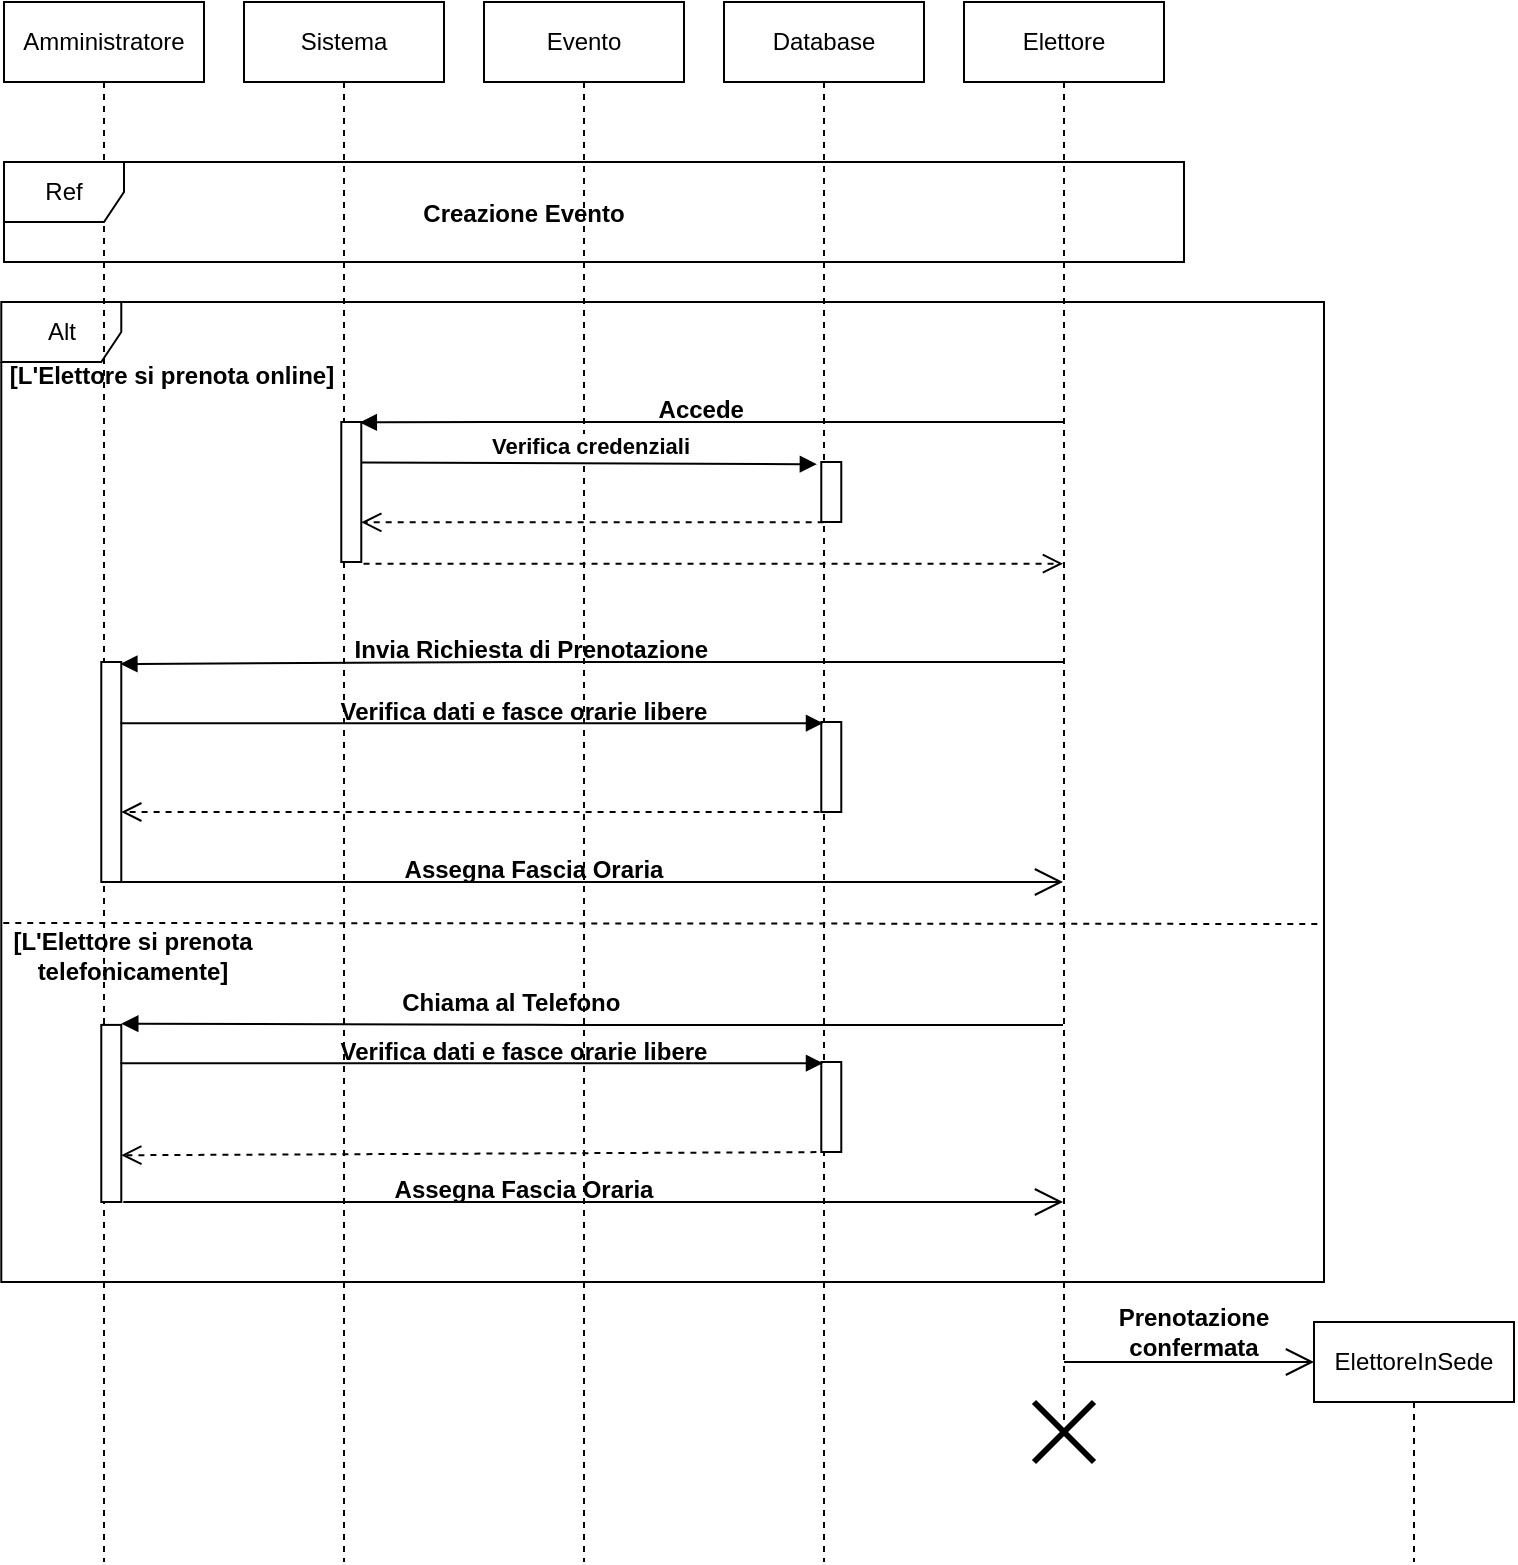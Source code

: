 <mxfile version="13.0.1" type="device"><diagram id="W4LFPH6oV-A3QOVQ2-5g" name="Page-1"><mxGraphModel dx="1919" dy="494" grid="1" gridSize="10" guides="1" tooltips="1" connect="1" arrows="1" fold="1" page="1" pageScale="1" pageWidth="827" pageHeight="1169" math="0" shadow="0"><root><mxCell id="0"/><mxCell id="1" parent="0"/><mxCell id="6Tbz-EWl4qQz9Fcl86Hq-14" value="Alt" style="shape=umlFrame;whiteSpace=wrap;html=1;" parent="1" vertex="1"><mxGeometry x="-791.36" y="170" width="661.36" height="490" as="geometry"/></mxCell><mxCell id="6Tbz-EWl4qQz9Fcl86Hq-5" value="Creazione Evento" style="text;align=center;fontStyle=1;verticalAlign=middle;spacingLeft=3;spacingRight=3;strokeColor=none;rotatable=0;points=[[0,0.5],[1,0.5]];portConstraint=eastwest;" parent="1" vertex="1"><mxGeometry x="-595" y="112" width="130" height="26" as="geometry"/></mxCell><mxCell id="6Tbz-EWl4qQz9Fcl86Hq-6" value="Amministratore" style="shape=umlLifeline;perimeter=lifelinePerimeter;whiteSpace=wrap;html=1;container=1;collapsible=0;recursiveResize=0;outlineConnect=0;" parent="1" vertex="1"><mxGeometry x="-790" y="20" width="100" height="780" as="geometry"/></mxCell><mxCell id="6Tbz-EWl4qQz9Fcl86Hq-22" value="" style="html=1;points=[];perimeter=orthogonalPerimeter;" parent="6Tbz-EWl4qQz9Fcl86Hq-6" vertex="1"><mxGeometry x="48.64" y="330" width="10" height="110" as="geometry"/></mxCell><mxCell id="6Tbz-EWl4qQz9Fcl86Hq-28" value="" style="html=1;points=[];perimeter=orthogonalPerimeter;" parent="6Tbz-EWl4qQz9Fcl86Hq-6" vertex="1"><mxGeometry x="48.64" y="511.45" width="10" height="88.55" as="geometry"/></mxCell><mxCell id="6Tbz-EWl4qQz9Fcl86Hq-7" value="Sistema" style="shape=umlLifeline;perimeter=lifelinePerimeter;whiteSpace=wrap;html=1;container=1;collapsible=0;recursiveResize=0;outlineConnect=0;" parent="1" vertex="1"><mxGeometry x="-670" y="20" width="100" height="780" as="geometry"/></mxCell><mxCell id="6Tbz-EWl4qQz9Fcl86Hq-17" value="" style="html=1;points=[];perimeter=orthogonalPerimeter;" parent="6Tbz-EWl4qQz9Fcl86Hq-7" vertex="1"><mxGeometry x="48.64" y="210" width="10" height="70" as="geometry"/></mxCell><mxCell id="6Tbz-EWl4qQz9Fcl86Hq-8" value="Evento" style="shape=umlLifeline;perimeter=lifelinePerimeter;whiteSpace=wrap;html=1;container=1;collapsible=0;recursiveResize=0;outlineConnect=0;" parent="1" vertex="1"><mxGeometry x="-550" y="20" width="100" height="780" as="geometry"/></mxCell><mxCell id="oqhbiBQbBhPQv52np64g-13" value="&lt;b&gt;Verifica dati e fasce orarie libere&lt;/b&gt;" style="text;html=1;strokeColor=none;fillColor=none;align=center;verticalAlign=middle;whiteSpace=wrap;rounded=0;" parent="6Tbz-EWl4qQz9Fcl86Hq-8" vertex="1"><mxGeometry x="-78.18" y="350" width="196.36" height="10" as="geometry"/></mxCell><mxCell id="oqhbiBQbBhPQv52np64g-18" value="&lt;b&gt;Verifica dati e fasce orarie libere&lt;/b&gt;" style="text;html=1;strokeColor=none;fillColor=none;align=center;verticalAlign=middle;whiteSpace=wrap;rounded=0;" parent="6Tbz-EWl4qQz9Fcl86Hq-8" vertex="1"><mxGeometry x="-78.18" y="520" width="196.36" height="10" as="geometry"/></mxCell><mxCell id="6Tbz-EWl4qQz9Fcl86Hq-9" value="Elettore" style="shape=umlLifeline;perimeter=lifelinePerimeter;whiteSpace=wrap;html=1;container=1;collapsible=0;recursiveResize=0;outlineConnect=0;" parent="1" vertex="1"><mxGeometry x="-310" y="20" width="100" height="710" as="geometry"/></mxCell><mxCell id="6Tbz-EWl4qQz9Fcl86Hq-4" value="Ref" style="shape=umlFrame;whiteSpace=wrap;html=1;" parent="1" vertex="1"><mxGeometry x="-790" y="100" width="590" height="50" as="geometry"/></mxCell><mxCell id="6Tbz-EWl4qQz9Fcl86Hq-15" value="Accede" style="text;align=center;fontStyle=1;verticalAlign=middle;spacingLeft=3;spacingRight=3;strokeColor=none;rotatable=0;points=[[0,0.5],[1,0.5]];portConstraint=eastwest;" parent="1" vertex="1"><mxGeometry x="-476.36" y="210" width="70" height="26" as="geometry"/></mxCell><mxCell id="6Tbz-EWl4qQz9Fcl86Hq-16" value="" style="html=1;verticalAlign=bottom;endArrow=block;entryX=0.927;entryY=0.003;entryDx=0;entryDy=0;entryPerimeter=0;" parent="1" source="6Tbz-EWl4qQz9Fcl86Hq-9" target="6Tbz-EWl4qQz9Fcl86Hq-17" edge="1"><mxGeometry width="80" relative="1" as="geometry"><mxPoint x="-256.86" y="230" as="sourcePoint"/><mxPoint x="-586.36" y="230" as="targetPoint"/><Array as="points"><mxPoint x="-536.36" y="230"/></Array></mxGeometry></mxCell><mxCell id="6Tbz-EWl4qQz9Fcl86Hq-18" value="" style="html=1;verticalAlign=bottom;endArrow=open;dashed=1;endSize=8;exitX=1.113;exitY=1.012;exitDx=0;exitDy=0;exitPerimeter=0;" parent="1" source="6Tbz-EWl4qQz9Fcl86Hq-17" target="6Tbz-EWl4qQz9Fcl86Hq-9" edge="1"><mxGeometry relative="1" as="geometry"><mxPoint x="-426.36" y="260" as="sourcePoint"/><mxPoint x="-256.86" y="300.84" as="targetPoint"/></mxGeometry></mxCell><mxCell id="6Tbz-EWl4qQz9Fcl86Hq-20" value="" style="html=1;verticalAlign=bottom;endArrow=block;entryX=0.956;entryY=0.009;entryDx=0;entryDy=0;entryPerimeter=0;" parent="1" source="6Tbz-EWl4qQz9Fcl86Hq-9" target="6Tbz-EWl4qQz9Fcl86Hq-22" edge="1"><mxGeometry width="80" relative="1" as="geometry"><mxPoint x="-256.86" y="350" as="sourcePoint"/><mxPoint x="-732" y="352" as="targetPoint"/><Array as="points"><mxPoint x="-526.36" y="350"/></Array></mxGeometry></mxCell><mxCell id="6Tbz-EWl4qQz9Fcl86Hq-21" value="Invia Richiesta di Prenotazione" style="text;align=center;fontStyle=1;verticalAlign=middle;spacingLeft=3;spacingRight=3;strokeColor=none;rotatable=0;points=[[0,0.5],[1,0.5]];portConstraint=eastwest;" parent="1" vertex="1"><mxGeometry x="-621.36" y="330" width="190" height="26" as="geometry"/></mxCell><mxCell id="6Tbz-EWl4qQz9Fcl86Hq-24" value="" style="endArrow=none;dashed=1;html=1;" parent="1" edge="1"><mxGeometry width="50" height="50" relative="1" as="geometry"><mxPoint x="-790.36" y="480.45" as="sourcePoint"/><mxPoint x="-130" y="481" as="targetPoint"/></mxGeometry></mxCell><mxCell id="6Tbz-EWl4qQz9Fcl86Hq-26" value="" style="html=1;verticalAlign=bottom;endArrow=block;entryX=1;entryY=-0.007;entryDx=0;entryDy=0;entryPerimeter=0;" parent="1" target="6Tbz-EWl4qQz9Fcl86Hq-28" edge="1"><mxGeometry width="80" relative="1" as="geometry"><mxPoint x="-260.5" y="531.45" as="sourcePoint"/><mxPoint x="-696.36" y="531.45" as="targetPoint"/><Array as="points"><mxPoint x="-516.36" y="531.45"/></Array></mxGeometry></mxCell><mxCell id="6Tbz-EWl4qQz9Fcl86Hq-27" value="Chiama al Telefono" style="text;align=center;fontStyle=1;verticalAlign=middle;spacingLeft=3;spacingRight=3;strokeColor=none;rotatable=0;points=[[0,0.5],[1,0.5]];portConstraint=eastwest;" parent="1" vertex="1"><mxGeometry x="-596.36" y="511.45" width="120" height="16" as="geometry"/></mxCell><mxCell id="w4kmmW5anjzQg5VhZco1-1" value="" style="endArrow=open;endFill=1;endSize=12;html=1;exitX=0.7;exitY=1;exitDx=0;exitDy=0;exitPerimeter=0;" parent="1" source="6Tbz-EWl4qQz9Fcl86Hq-22" target="6Tbz-EWl4qQz9Fcl86Hq-9" edge="1"><mxGeometry width="160" relative="1" as="geometry"><mxPoint x="-486.36" y="410" as="sourcePoint"/><mxPoint x="-256.86" y="420" as="targetPoint"/></mxGeometry></mxCell><mxCell id="w4kmmW5anjzQg5VhZco1-2" value="Assegna Fascia Oraria" style="text;align=center;fontStyle=1;verticalAlign=middle;spacingLeft=3;spacingRight=3;strokeColor=none;rotatable=0;points=[[0,0.5],[1,0.5]];portConstraint=eastwest;" parent="1" vertex="1"><mxGeometry x="-620" y="440" width="190" height="26" as="geometry"/></mxCell><mxCell id="w4kmmW5anjzQg5VhZco1-4" value="Assegna Fascia Oraria" style="text;align=center;fontStyle=1;verticalAlign=middle;spacingLeft=3;spacingRight=3;strokeColor=none;rotatable=0;points=[[0,0.5],[1,0.5]];portConstraint=eastwest;" parent="1" vertex="1"><mxGeometry x="-625" y="600" width="190" height="26" as="geometry"/></mxCell><mxCell id="w4kmmW5anjzQg5VhZco1-5" value="" style="endArrow=open;endFill=1;endSize=12;html=1;exitX=1.1;exitY=1;exitDx=0;exitDy=0;exitPerimeter=0;" parent="1" source="6Tbz-EWl4qQz9Fcl86Hq-28" edge="1"><mxGeometry width="160" relative="1" as="geometry"><mxPoint x="-716.36" y="591.45" as="sourcePoint"/><mxPoint x="-260.5" y="620" as="targetPoint"/></mxGeometry></mxCell><mxCell id="oqhbiBQbBhPQv52np64g-1" value="Database" style="shape=umlLifeline;perimeter=lifelinePerimeter;whiteSpace=wrap;html=1;container=1;collapsible=0;recursiveResize=0;outlineConnect=0;" parent="1" vertex="1"><mxGeometry x="-430" y="20" width="100" height="780" as="geometry"/></mxCell><mxCell id="oqhbiBQbBhPQv52np64g-2" value="" style="html=1;points=[];perimeter=orthogonalPerimeter;" parent="oqhbiBQbBhPQv52np64g-1" vertex="1"><mxGeometry x="48.64" y="230" width="10" height="30" as="geometry"/></mxCell><mxCell id="oqhbiBQbBhPQv52np64g-7" value="" style="html=1;points=[];perimeter=orthogonalPerimeter;" parent="oqhbiBQbBhPQv52np64g-1" vertex="1"><mxGeometry x="48.64" y="360" width="10" height="45" as="geometry"/></mxCell><mxCell id="oqhbiBQbBhPQv52np64g-16" value="" style="html=1;points=[];perimeter=orthogonalPerimeter;" parent="oqhbiBQbBhPQv52np64g-1" vertex="1"><mxGeometry x="48.64" y="530" width="10" height="45" as="geometry"/></mxCell><mxCell id="oqhbiBQbBhPQv52np64g-4" value="&lt;b&gt;Verifica credenziali&lt;/b&gt;" style="html=1;verticalAlign=bottom;endArrow=block;exitX=1;exitY=0.289;exitDx=0;exitDy=0;exitPerimeter=0;entryX=-0.22;entryY=0.037;entryDx=0;entryDy=0;entryPerimeter=0;" parent="1" source="6Tbz-EWl4qQz9Fcl86Hq-17" target="oqhbiBQbBhPQv52np64g-2" edge="1"><mxGeometry width="80" relative="1" as="geometry"><mxPoint x="-591.36" y="250" as="sourcePoint"/><mxPoint x="-511.36" y="250" as="targetPoint"/></mxGeometry></mxCell><mxCell id="oqhbiBQbBhPQv52np64g-5" value="" style="html=1;verticalAlign=bottom;endArrow=open;dashed=1;endSize=8;exitX=0.12;exitY=1.005;exitDx=0;exitDy=0;exitPerimeter=0;" parent="1" source="oqhbiBQbBhPQv52np64g-2" target="6Tbz-EWl4qQz9Fcl86Hq-17" edge="1"><mxGeometry relative="1" as="geometry"><mxPoint x="-600.23" y="310.84" as="sourcePoint"/><mxPoint x="-246.86" y="310.84" as="targetPoint"/></mxGeometry></mxCell><mxCell id="oqhbiBQbBhPQv52np64g-6" value="&lt;b&gt;[L'Elettore si prenota online]&lt;/b&gt;" style="text;html=1;strokeColor=none;fillColor=none;align=center;verticalAlign=middle;whiteSpace=wrap;rounded=0;" parent="1" vertex="1"><mxGeometry x="-791.36" y="200" width="170" height="14" as="geometry"/></mxCell><mxCell id="oqhbiBQbBhPQv52np64g-8" value="" style="html=1;verticalAlign=bottom;endArrow=block;exitX=0.956;exitY=0.278;exitDx=0;exitDy=0;exitPerimeter=0;" parent="1" source="6Tbz-EWl4qQz9Fcl86Hq-22" target="oqhbiBQbBhPQv52np64g-1" edge="1"><mxGeometry x="0.266" y="-1" relative="1" as="geometry"><mxPoint x="-311.36" y="370" as="sourcePoint"/><mxPoint as="offset"/></mxGeometry></mxCell><mxCell id="oqhbiBQbBhPQv52np64g-9" value="" style="html=1;verticalAlign=bottom;endArrow=open;dashed=1;endSize=8;exitX=-0.084;exitY=1;exitDx=0;exitDy=0;exitPerimeter=0;" parent="1" source="oqhbiBQbBhPQv52np64g-7" target="6Tbz-EWl4qQz9Fcl86Hq-22" edge="1"><mxGeometry relative="1" as="geometry"><mxPoint x="-311.36" y="427" as="targetPoint"/><mxPoint x="-380" y="427" as="sourcePoint"/></mxGeometry></mxCell><mxCell id="oqhbiBQbBhPQv52np64g-15" value="" style="html=1;verticalAlign=bottom;endArrow=block;exitX=0.956;exitY=0.278;exitDx=0;exitDy=0;exitPerimeter=0;" parent="1" edge="1"><mxGeometry x="0.266" y="-1" relative="1" as="geometry"><mxPoint x="-731.8" y="550.58" as="sourcePoint"/><mxPoint x="-380.5" y="550.58" as="targetPoint"/><mxPoint as="offset"/></mxGeometry></mxCell><mxCell id="oqhbiBQbBhPQv52np64g-17" value="" style="html=1;verticalAlign=bottom;endArrow=open;dashed=1;endSize=8;exitX=0.956;exitY=1;exitDx=0;exitDy=0;exitPerimeter=0;" parent="1" source="oqhbiBQbBhPQv52np64g-16" edge="1"><mxGeometry relative="1" as="geometry"><mxPoint x="-731.36" y="596.62" as="targetPoint"/><mxPoint x="-390" y="593" as="sourcePoint"/></mxGeometry></mxCell><mxCell id="oqhbiBQbBhPQv52np64g-20" value="" style="endArrow=open;endFill=1;endSize=12;html=1;" parent="1" source="6Tbz-EWl4qQz9Fcl86Hq-9" edge="1"><mxGeometry width="160" relative="1" as="geometry"><mxPoint x="-255.5" y="700" as="sourcePoint"/><mxPoint x="-135" y="700" as="targetPoint"/><Array as="points"/></mxGeometry></mxCell><mxCell id="oqhbiBQbBhPQv52np64g-21" value="ElettoreInSede" style="shape=umlLifeline;perimeter=lifelinePerimeter;whiteSpace=wrap;html=1;container=1;collapsible=0;recursiveResize=0;outlineConnect=0;" parent="1" vertex="1"><mxGeometry x="-135" y="680" width="100" height="120" as="geometry"/></mxCell><mxCell id="oqhbiBQbBhPQv52np64g-19" value="" style="shape=umlDestroy;whiteSpace=wrap;html=1;strokeWidth=3;" parent="1" vertex="1"><mxGeometry x="-275" y="720" width="30" height="30" as="geometry"/></mxCell><mxCell id="oqhbiBQbBhPQv52np64g-24" value="&lt;b&gt;Prenotazione confermata&lt;/b&gt;" style="text;html=1;strokeColor=none;fillColor=none;align=center;verticalAlign=middle;whiteSpace=wrap;rounded=0;" parent="1" vertex="1"><mxGeometry x="-250" y="680" width="110" height="10" as="geometry"/></mxCell><mxCell id="gjmx2i44snv0nJvCih3N-1" value="&lt;b&gt;[L'Elettore si prenota telefonicamente]&lt;/b&gt;" style="text;html=1;strokeColor=none;fillColor=none;align=center;verticalAlign=middle;whiteSpace=wrap;rounded=0;" parent="1" vertex="1"><mxGeometry x="-791.36" y="490" width="131.36" height="14" as="geometry"/></mxCell></root></mxGraphModel></diagram></mxfile>